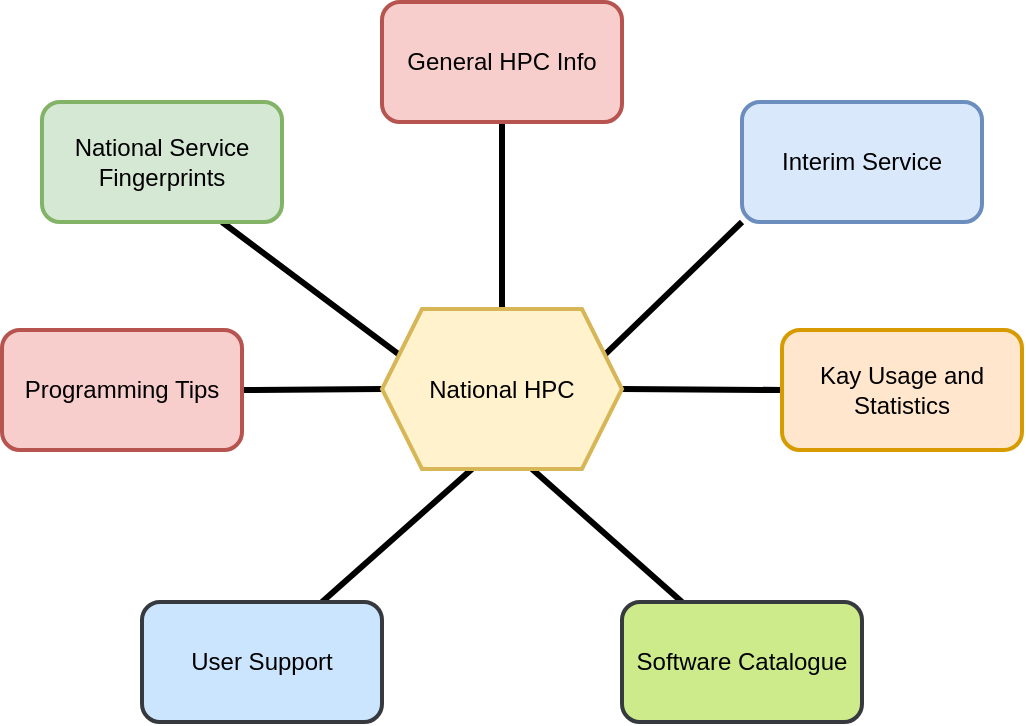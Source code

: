 <mxfile version="24.0.4" type="device">
  <diagram id="iY5y8x0skONAHO3c0POJ" name="Page-1">
    <mxGraphModel dx="2954" dy="1214" grid="1" gridSize="10" guides="1" tooltips="1" connect="1" arrows="1" fold="1" page="1" pageScale="1" pageWidth="1169" pageHeight="827" math="0" shadow="0">
      <root>
        <mxCell id="0" />
        <mxCell id="1" parent="0" />
        <mxCell id="SU-Pu0lh8RxX1lOdiUnU-23" style="edgeStyle=orthogonalEdgeStyle;rounded=0;orthogonalLoop=1;jettySize=auto;html=1;exitX=0.5;exitY=0;exitDx=0;exitDy=0;entryX=0.5;entryY=1;entryDx=0;entryDy=0;endArrow=none;endFill=0;strokeWidth=3;" edge="1" parent="1" source="SU-Pu0lh8RxX1lOdiUnU-14" target="SU-Pu0lh8RxX1lOdiUnU-16">
          <mxGeometry relative="1" as="geometry" />
        </mxCell>
        <mxCell id="SU-Pu0lh8RxX1lOdiUnU-25" style="rounded=0;orthogonalLoop=1;jettySize=auto;html=1;exitX=1;exitY=0.25;exitDx=0;exitDy=0;entryX=0;entryY=1;entryDx=0;entryDy=0;strokeWidth=3;endArrow=none;endFill=0;" edge="1" parent="1" source="SU-Pu0lh8RxX1lOdiUnU-14" target="SU-Pu0lh8RxX1lOdiUnU-17">
          <mxGeometry relative="1" as="geometry" />
        </mxCell>
        <mxCell id="SU-Pu0lh8RxX1lOdiUnU-26" style="rounded=0;orthogonalLoop=1;jettySize=auto;html=1;exitX=1;exitY=0.5;exitDx=0;exitDy=0;entryX=0;entryY=0.5;entryDx=0;entryDy=0;strokeWidth=3;endArrow=none;endFill=0;" edge="1" parent="1" source="SU-Pu0lh8RxX1lOdiUnU-14" target="SU-Pu0lh8RxX1lOdiUnU-18">
          <mxGeometry relative="1" as="geometry" />
        </mxCell>
        <mxCell id="SU-Pu0lh8RxX1lOdiUnU-27" style="rounded=0;orthogonalLoop=1;jettySize=auto;html=1;exitX=0.625;exitY=1;exitDx=0;exitDy=0;entryX=0.25;entryY=0;entryDx=0;entryDy=0;strokeWidth=3;endArrow=none;endFill=0;" edge="1" parent="1" source="SU-Pu0lh8RxX1lOdiUnU-14" target="SU-Pu0lh8RxX1lOdiUnU-19">
          <mxGeometry relative="1" as="geometry" />
        </mxCell>
        <mxCell id="SU-Pu0lh8RxX1lOdiUnU-28" style="rounded=0;orthogonalLoop=1;jettySize=auto;html=1;exitX=0.375;exitY=1;exitDx=0;exitDy=0;entryX=0.75;entryY=0;entryDx=0;entryDy=0;strokeWidth=3;endArrow=none;endFill=0;" edge="1" parent="1" source="SU-Pu0lh8RxX1lOdiUnU-14" target="SU-Pu0lh8RxX1lOdiUnU-20">
          <mxGeometry relative="1" as="geometry" />
        </mxCell>
        <mxCell id="SU-Pu0lh8RxX1lOdiUnU-29" style="rounded=0;orthogonalLoop=1;jettySize=auto;html=1;exitX=0;exitY=0.5;exitDx=0;exitDy=0;entryX=1;entryY=0.5;entryDx=0;entryDy=0;endArrow=none;endFill=0;strokeWidth=3;" edge="1" parent="1" source="SU-Pu0lh8RxX1lOdiUnU-14" target="SU-Pu0lh8RxX1lOdiUnU-22">
          <mxGeometry relative="1" as="geometry" />
        </mxCell>
        <mxCell id="SU-Pu0lh8RxX1lOdiUnU-30" style="rounded=0;orthogonalLoop=1;jettySize=auto;html=1;exitX=0;exitY=0.25;exitDx=0;exitDy=0;entryX=0.75;entryY=1;entryDx=0;entryDy=0;strokeWidth=3;endArrow=none;endFill=0;" edge="1" parent="1" source="SU-Pu0lh8RxX1lOdiUnU-14" target="SU-Pu0lh8RxX1lOdiUnU-15">
          <mxGeometry relative="1" as="geometry" />
        </mxCell>
        <mxCell id="SU-Pu0lh8RxX1lOdiUnU-14" value="National HPC" style="shape=hexagon;perimeter=hexagonPerimeter2;whiteSpace=wrap;html=1;fixedSize=1;fillColor=#fff2cc;strokeColor=#d6b656;strokeWidth=2;" vertex="1" parent="1">
          <mxGeometry x="500" y="343.5" width="120" height="80" as="geometry" />
        </mxCell>
        <mxCell id="SU-Pu0lh8RxX1lOdiUnU-15" value="National Service Fingerprints" style="rounded=1;whiteSpace=wrap;html=1;fillColor=#d5e8d4;strokeColor=#82b366;strokeWidth=2;" vertex="1" parent="1">
          <mxGeometry x="330" y="240" width="120" height="60" as="geometry" />
        </mxCell>
        <mxCell id="SU-Pu0lh8RxX1lOdiUnU-16" value="General HPC Info" style="rounded=1;whiteSpace=wrap;html=1;fillColor=#f8cecc;strokeColor=#b85450;strokeWidth=2;" vertex="1" parent="1">
          <mxGeometry x="500" y="190" width="120" height="60" as="geometry" />
        </mxCell>
        <mxCell id="SU-Pu0lh8RxX1lOdiUnU-17" value="Interim Service" style="rounded=1;whiteSpace=wrap;html=1;fillColor=#dae8fc;strokeColor=#6c8ebf;strokeWidth=2;" vertex="1" parent="1">
          <mxGeometry x="680" y="240" width="120" height="60" as="geometry" />
        </mxCell>
        <mxCell id="SU-Pu0lh8RxX1lOdiUnU-18" value="Kay Usage and Statistics" style="rounded=1;whiteSpace=wrap;html=1;fillColor=#ffe6cc;strokeColor=#d79b00;strokeWidth=2;" vertex="1" parent="1">
          <mxGeometry x="700" y="354" width="120" height="60" as="geometry" />
        </mxCell>
        <mxCell id="SU-Pu0lh8RxX1lOdiUnU-19" value="Software Catalogue" style="rounded=1;whiteSpace=wrap;html=1;fillColor=#cdeb8b;strokeColor=#36393d;strokeWidth=2;" vertex="1" parent="1">
          <mxGeometry x="620" y="490" width="120" height="60" as="geometry" />
        </mxCell>
        <mxCell id="SU-Pu0lh8RxX1lOdiUnU-20" value="User Support" style="rounded=1;whiteSpace=wrap;html=1;fillColor=#cce5ff;strokeColor=#36393d;strokeWidth=2;" vertex="1" parent="1">
          <mxGeometry x="380" y="490" width="120" height="60" as="geometry" />
        </mxCell>
        <mxCell id="SU-Pu0lh8RxX1lOdiUnU-22" value="Programming Tips" style="rounded=1;whiteSpace=wrap;html=1;fillColor=#f8cecc;strokeColor=#b85450;strokeWidth=2;" vertex="1" parent="1">
          <mxGeometry x="310" y="354" width="120" height="60" as="geometry" />
        </mxCell>
      </root>
    </mxGraphModel>
  </diagram>
</mxfile>
